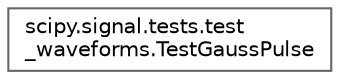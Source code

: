 digraph "Graphical Class Hierarchy"
{
 // LATEX_PDF_SIZE
  bgcolor="transparent";
  edge [fontname=Helvetica,fontsize=10,labelfontname=Helvetica,labelfontsize=10];
  node [fontname=Helvetica,fontsize=10,shape=box,height=0.2,width=0.4];
  rankdir="LR";
  Node0 [id="Node000000",label="scipy.signal.tests.test\l_waveforms.TestGaussPulse",height=0.2,width=0.4,color="grey40", fillcolor="white", style="filled",URL="$d6/d49/classscipy_1_1signal_1_1tests_1_1test__waveforms_1_1TestGaussPulse.html",tooltip=" "];
}
